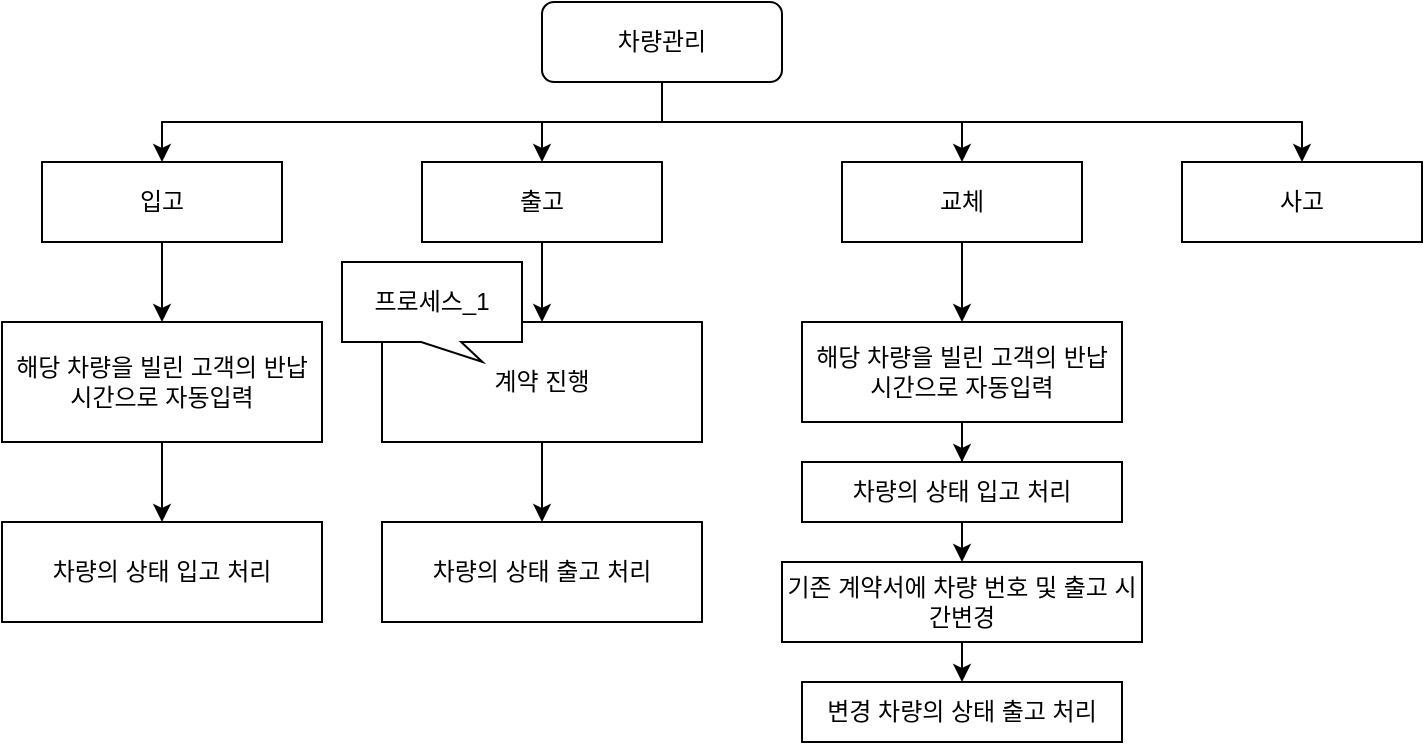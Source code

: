 <mxfile version="13.5.3" type="github">
  <diagram id="gXAt05XsiJ3mmHbdcDWy" name="Page-1">
    <mxGraphModel dx="1422" dy="762" grid="1" gridSize="10" guides="1" tooltips="1" connect="1" arrows="1" fold="1" page="1" pageScale="1" pageWidth="827" pageHeight="1169" math="0" shadow="0">
      <root>
        <mxCell id="0" />
        <mxCell id="1" parent="0" />
        <mxCell id="F14GdAij5haQl12KWJgY-9" style="edgeStyle=orthogonalEdgeStyle;rounded=0;orthogonalLoop=1;jettySize=auto;html=1;exitX=0.5;exitY=1;exitDx=0;exitDy=0;entryX=0.5;entryY=0;entryDx=0;entryDy=0;" parent="1" source="F14GdAij5haQl12KWJgY-1" target="F14GdAij5haQl12KWJgY-5" edge="1">
          <mxGeometry relative="1" as="geometry" />
        </mxCell>
        <mxCell id="F14GdAij5haQl12KWJgY-10" style="edgeStyle=orthogonalEdgeStyle;rounded=0;orthogonalLoop=1;jettySize=auto;html=1;exitX=0.5;exitY=1;exitDx=0;exitDy=0;entryX=0.5;entryY=0;entryDx=0;entryDy=0;" parent="1" source="F14GdAij5haQl12KWJgY-1" target="F14GdAij5haQl12KWJgY-6" edge="1">
          <mxGeometry relative="1" as="geometry" />
        </mxCell>
        <mxCell id="F14GdAij5haQl12KWJgY-11" style="edgeStyle=orthogonalEdgeStyle;rounded=0;orthogonalLoop=1;jettySize=auto;html=1;exitX=0.5;exitY=1;exitDx=0;exitDy=0;entryX=0.5;entryY=0;entryDx=0;entryDy=0;" parent="1" source="F14GdAij5haQl12KWJgY-1" target="F14GdAij5haQl12KWJgY-7" edge="1">
          <mxGeometry relative="1" as="geometry" />
        </mxCell>
        <mxCell id="F14GdAij5haQl12KWJgY-12" style="edgeStyle=orthogonalEdgeStyle;rounded=0;orthogonalLoop=1;jettySize=auto;html=1;exitX=0.5;exitY=1;exitDx=0;exitDy=0;entryX=0.5;entryY=0;entryDx=0;entryDy=0;" parent="1" source="F14GdAij5haQl12KWJgY-1" target="F14GdAij5haQl12KWJgY-2" edge="1">
          <mxGeometry relative="1" as="geometry" />
        </mxCell>
        <mxCell id="F14GdAij5haQl12KWJgY-1" value="&lt;font style=&quot;vertical-align: inherit&quot;&gt;&lt;font style=&quot;vertical-align: inherit&quot;&gt;차량관리&lt;/font&gt;&lt;/font&gt;" style="rounded=1;whiteSpace=wrap;html=1;" parent="1" vertex="1">
          <mxGeometry x="330" y="80" width="120" height="40" as="geometry" />
        </mxCell>
        <mxCell id="F14GdAij5haQl12KWJgY-16" style="edgeStyle=orthogonalEdgeStyle;rounded=0;orthogonalLoop=1;jettySize=auto;html=1;exitX=0.5;exitY=1;exitDx=0;exitDy=0;entryX=0.5;entryY=0;entryDx=0;entryDy=0;" parent="1" source="F14GdAij5haQl12KWJgY-2" target="F14GdAij5haQl12KWJgY-15" edge="1">
          <mxGeometry relative="1" as="geometry" />
        </mxCell>
        <mxCell id="F14GdAij5haQl12KWJgY-2" value="&lt;font style=&quot;vertical-align: inherit&quot;&gt;&lt;font style=&quot;vertical-align: inherit&quot;&gt;입고&lt;/font&gt;&lt;/font&gt;" style="rounded=0;whiteSpace=wrap;html=1;" parent="1" vertex="1">
          <mxGeometry x="80" y="160" width="120" height="40" as="geometry" />
        </mxCell>
        <mxCell id="F14GdAij5haQl12KWJgY-20" value="" style="edgeStyle=orthogonalEdgeStyle;rounded=0;orthogonalLoop=1;jettySize=auto;html=1;" parent="1" source="F14GdAij5haQl12KWJgY-5" target="F14GdAij5haQl12KWJgY-19" edge="1">
          <mxGeometry relative="1" as="geometry" />
        </mxCell>
        <mxCell id="F14GdAij5haQl12KWJgY-5" value="&lt;font style=&quot;vertical-align: inherit&quot;&gt;&lt;font style=&quot;vertical-align: inherit&quot;&gt;출고&lt;/font&gt;&lt;/font&gt;" style="rounded=0;whiteSpace=wrap;html=1;" parent="1" vertex="1">
          <mxGeometry x="270" y="160" width="120" height="40" as="geometry" />
        </mxCell>
        <mxCell id="_oC1DGuJnuozerRce4S2-1" style="edgeStyle=orthogonalEdgeStyle;rounded=0;orthogonalLoop=1;jettySize=auto;html=1;exitX=0.5;exitY=1;exitDx=0;exitDy=0;" edge="1" parent="1" source="F14GdAij5haQl12KWJgY-6" target="F14GdAij5haQl12KWJgY-25">
          <mxGeometry relative="1" as="geometry" />
        </mxCell>
        <mxCell id="F14GdAij5haQl12KWJgY-6" value="&lt;font style=&quot;vertical-align: inherit&quot;&gt;&lt;font style=&quot;vertical-align: inherit&quot;&gt;교체&lt;/font&gt;&lt;/font&gt;" style="rounded=0;whiteSpace=wrap;html=1;" parent="1" vertex="1">
          <mxGeometry x="480" y="160" width="120" height="40" as="geometry" />
        </mxCell>
        <mxCell id="F14GdAij5haQl12KWJgY-7" value="&lt;font style=&quot;vertical-align: inherit&quot;&gt;&lt;font style=&quot;vertical-align: inherit&quot;&gt;사고&lt;/font&gt;&lt;/font&gt;" style="rounded=0;whiteSpace=wrap;html=1;" parent="1" vertex="1">
          <mxGeometry x="650" y="160" width="120" height="40" as="geometry" />
        </mxCell>
        <mxCell id="F14GdAij5haQl12KWJgY-18" value="" style="edgeStyle=orthogonalEdgeStyle;rounded=0;orthogonalLoop=1;jettySize=auto;html=1;" parent="1" source="F14GdAij5haQl12KWJgY-15" target="F14GdAij5haQl12KWJgY-17" edge="1">
          <mxGeometry relative="1" as="geometry" />
        </mxCell>
        <mxCell id="F14GdAij5haQl12KWJgY-15" value="&lt;font style=&quot;vertical-align: inherit&quot;&gt;&lt;font style=&quot;vertical-align: inherit&quot;&gt;해당 차량을 빌린 고객의 반납 시간으로 자동입력&lt;/font&gt;&lt;/font&gt;" style="rounded=0;whiteSpace=wrap;html=1;" parent="1" vertex="1">
          <mxGeometry x="60" y="240" width="160" height="60" as="geometry" />
        </mxCell>
        <mxCell id="F14GdAij5haQl12KWJgY-17" value="&lt;font style=&quot;vertical-align: inherit&quot;&gt;&lt;font style=&quot;vertical-align: inherit&quot;&gt;&lt;font style=&quot;vertical-align: inherit&quot;&gt;&lt;font style=&quot;vertical-align: inherit&quot;&gt;&lt;font style=&quot;vertical-align: inherit&quot;&gt;&lt;font style=&quot;vertical-align: inherit&quot;&gt;차량의 상태 입고 처리&lt;/font&gt;&lt;/font&gt;&lt;/font&gt;&lt;/font&gt;&lt;/font&gt;&lt;/font&gt;" style="rounded=0;whiteSpace=wrap;html=1;" parent="1" vertex="1">
          <mxGeometry x="60" y="340" width="160" height="50" as="geometry" />
        </mxCell>
        <mxCell id="F14GdAij5haQl12KWJgY-23" value="" style="edgeStyle=orthogonalEdgeStyle;rounded=0;orthogonalLoop=1;jettySize=auto;html=1;" parent="1" source="F14GdAij5haQl12KWJgY-19" target="F14GdAij5haQl12KWJgY-22" edge="1">
          <mxGeometry relative="1" as="geometry" />
        </mxCell>
        <mxCell id="F14GdAij5haQl12KWJgY-19" value="&lt;font style=&quot;vertical-align: inherit&quot;&gt;&lt;font style=&quot;vertical-align: inherit&quot;&gt;계약 진행&lt;/font&gt;&lt;/font&gt;" style="rounded=0;whiteSpace=wrap;html=1;" parent="1" vertex="1">
          <mxGeometry x="250" y="240" width="160" height="60" as="geometry" />
        </mxCell>
        <mxCell id="F14GdAij5haQl12KWJgY-21" value="&lt;font style=&quot;vertical-align: inherit&quot;&gt;&lt;font style=&quot;vertical-align: inherit&quot;&gt;프로세스_1&lt;/font&gt;&lt;/font&gt;" style="shape=callout;whiteSpace=wrap;html=1;perimeter=calloutPerimeter;position2=0.78;size=10;position=0.44;" parent="1" vertex="1">
          <mxGeometry x="230" y="210" width="90" height="50" as="geometry" />
        </mxCell>
        <mxCell id="F14GdAij5haQl12KWJgY-22" value="&lt;font style=&quot;vertical-align: inherit&quot;&gt;&lt;font style=&quot;vertical-align: inherit&quot;&gt;차량의 상태 출고 처리&lt;/font&gt;&lt;/font&gt;" style="rounded=0;whiteSpace=wrap;html=1;" parent="1" vertex="1">
          <mxGeometry x="250" y="340" width="160" height="50" as="geometry" />
        </mxCell>
        <mxCell id="_oC1DGuJnuozerRce4S2-2" style="edgeStyle=orthogonalEdgeStyle;rounded=0;orthogonalLoop=1;jettySize=auto;html=1;exitX=0.5;exitY=1;exitDx=0;exitDy=0;" edge="1" parent="1" source="F14GdAij5haQl12KWJgY-25" target="F14GdAij5haQl12KWJgY-27">
          <mxGeometry relative="1" as="geometry" />
        </mxCell>
        <mxCell id="F14GdAij5haQl12KWJgY-25" value="&lt;font style=&quot;vertical-align: inherit&quot;&gt;&lt;font style=&quot;vertical-align: inherit&quot;&gt;해당 차량을 빌린 고객의 반납 시간으로 자동입력&lt;/font&gt;&lt;/font&gt;" style="rounded=0;whiteSpace=wrap;html=1;" parent="1" vertex="1">
          <mxGeometry x="460" y="240" width="160" height="50" as="geometry" />
        </mxCell>
        <mxCell id="_oC1DGuJnuozerRce4S2-5" style="edgeStyle=orthogonalEdgeStyle;rounded=0;orthogonalLoop=1;jettySize=auto;html=1;exitX=0.5;exitY=1;exitDx=0;exitDy=0;entryX=0.5;entryY=0;entryDx=0;entryDy=0;" edge="1" parent="1" source="F14GdAij5haQl12KWJgY-27" target="F14GdAij5haQl12KWJgY-28">
          <mxGeometry relative="1" as="geometry" />
        </mxCell>
        <mxCell id="F14GdAij5haQl12KWJgY-27" value="&lt;font style=&quot;vertical-align: inherit&quot;&gt;&lt;font style=&quot;vertical-align: inherit&quot;&gt;&lt;font style=&quot;vertical-align: inherit&quot;&gt;&lt;font style=&quot;vertical-align: inherit&quot;&gt;&lt;font style=&quot;vertical-align: inherit&quot;&gt;&lt;font style=&quot;vertical-align: inherit&quot;&gt;차량의 상태 입고 처리&lt;/font&gt;&lt;/font&gt;&lt;/font&gt;&lt;/font&gt;&lt;/font&gt;&lt;/font&gt;" style="rounded=0;whiteSpace=wrap;html=1;" parent="1" vertex="1">
          <mxGeometry x="460" y="310" width="160" height="30" as="geometry" />
        </mxCell>
        <mxCell id="_oC1DGuJnuozerRce4S2-6" style="edgeStyle=orthogonalEdgeStyle;rounded=0;orthogonalLoop=1;jettySize=auto;html=1;exitX=0.5;exitY=1;exitDx=0;exitDy=0;entryX=0.5;entryY=0;entryDx=0;entryDy=0;" edge="1" parent="1" source="F14GdAij5haQl12KWJgY-28" target="F14GdAij5haQl12KWJgY-29">
          <mxGeometry relative="1" as="geometry" />
        </mxCell>
        <mxCell id="F14GdAij5haQl12KWJgY-28" value="&lt;font style=&quot;vertical-align: inherit&quot;&gt;&lt;font style=&quot;vertical-align: inherit&quot;&gt;&lt;font style=&quot;vertical-align: inherit&quot;&gt;&lt;font style=&quot;vertical-align: inherit&quot;&gt;기존 계약서에 차량 번호 및 출고 시간변경&lt;/font&gt;&lt;/font&gt;&lt;/font&gt;&lt;/font&gt;" style="rounded=0;whiteSpace=wrap;html=1;" parent="1" vertex="1">
          <mxGeometry x="450" y="360" width="180" height="40" as="geometry" />
        </mxCell>
        <mxCell id="F14GdAij5haQl12KWJgY-29" value="&lt;font style=&quot;vertical-align: inherit&quot;&gt;&lt;font style=&quot;vertical-align: inherit&quot;&gt;&lt;font style=&quot;vertical-align: inherit&quot;&gt;&lt;font style=&quot;vertical-align: inherit&quot;&gt;변경 차량의 상태 출고 처리&lt;/font&gt;&lt;/font&gt;&lt;/font&gt;&lt;/font&gt;" style="rounded=0;whiteSpace=wrap;html=1;" parent="1" vertex="1">
          <mxGeometry x="460" y="420" width="160" height="30" as="geometry" />
        </mxCell>
      </root>
    </mxGraphModel>
  </diagram>
</mxfile>
